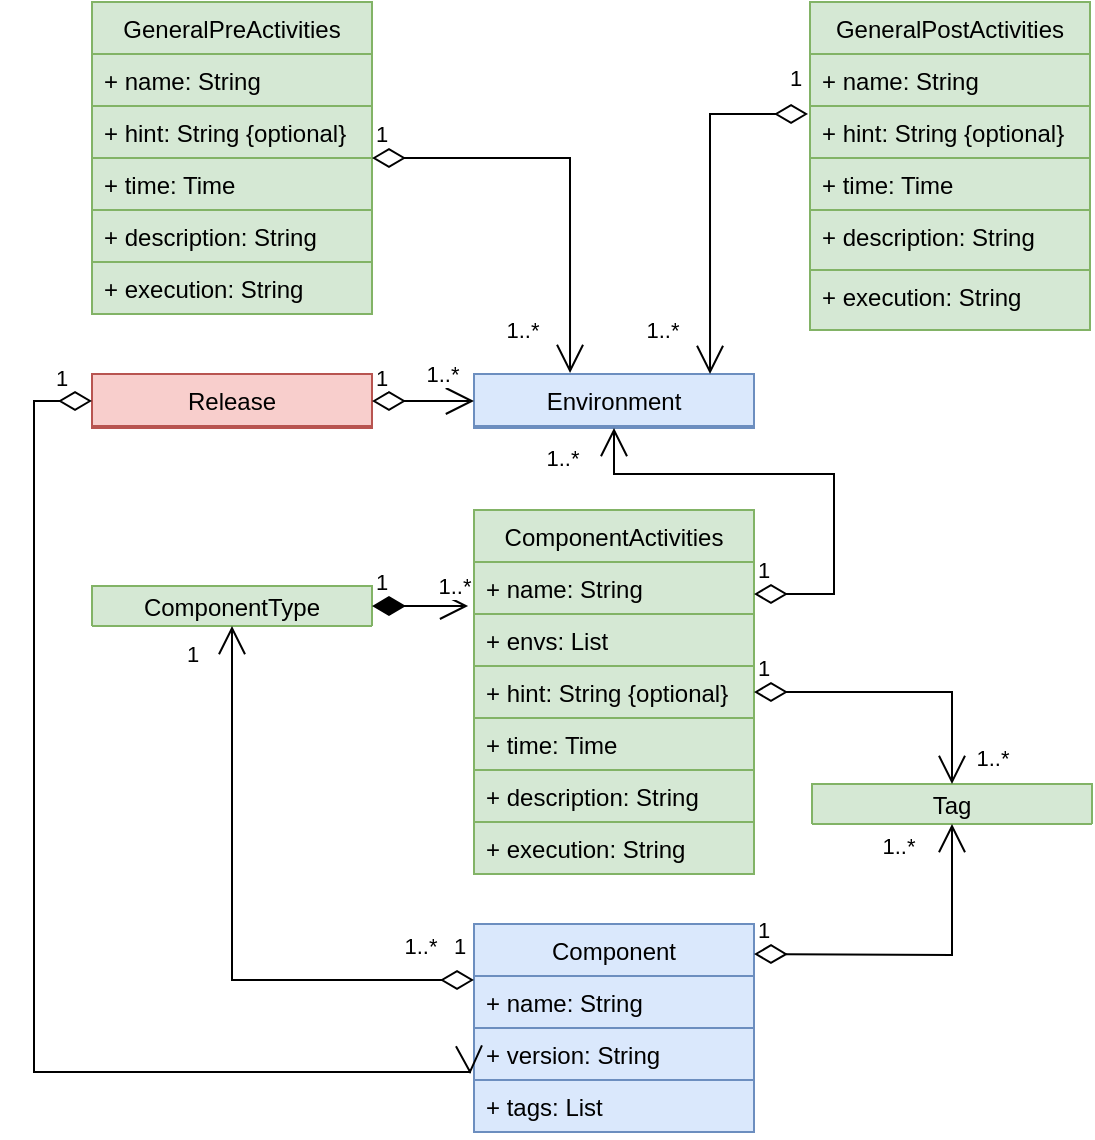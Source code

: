 <mxfile version="16.6.5" type="github">
  <diagram id="qTQyHa3P55nb8AETZ46H" name="Page-1">
    <mxGraphModel dx="1422" dy="752" grid="1" gridSize="10" guides="1" tooltips="1" connect="1" arrows="1" fold="1" page="1" pageScale="1" pageWidth="827" pageHeight="1169" math="0" shadow="0">
      <root>
        <mxCell id="0" />
        <mxCell id="1" parent="0" />
        <mxCell id="mDCQHi0GecgMQoZYUr2C-1" value="GeneralPreActivities" style="swimlane;fontStyle=0;childLayout=stackLayout;horizontal=1;startSize=26;fillColor=#d5e8d4;horizontalStack=0;resizeParent=1;resizeParentMax=0;resizeLast=0;collapsible=1;marginBottom=0;strokeColor=#82b366;" parent="1" vertex="1">
          <mxGeometry x="69" y="5" width="140" height="156" as="geometry" />
        </mxCell>
        <mxCell id="mDCQHi0GecgMQoZYUr2C-2" value="+ name: String" style="text;strokeColor=#82b366;fillColor=#d5e8d4;align=left;verticalAlign=top;spacingLeft=4;spacingRight=4;overflow=hidden;rotatable=0;points=[[0,0.5],[1,0.5]];portConstraint=eastwest;" parent="mDCQHi0GecgMQoZYUr2C-1" vertex="1">
          <mxGeometry y="26" width="140" height="26" as="geometry" />
        </mxCell>
        <mxCell id="mDCQHi0GecgMQoZYUr2C-7" value="+ hint: String {optional}" style="text;strokeColor=#82b366;fillColor=#d5e8d4;align=left;verticalAlign=top;spacingLeft=4;spacingRight=4;overflow=hidden;rotatable=0;points=[[0,0.5],[1,0.5]];portConstraint=eastwest;" parent="mDCQHi0GecgMQoZYUr2C-1" vertex="1">
          <mxGeometry y="52" width="140" height="26" as="geometry" />
        </mxCell>
        <mxCell id="mDCQHi0GecgMQoZYUr2C-6" value="+ time: Time" style="text;strokeColor=#82b366;fillColor=#d5e8d4;align=left;verticalAlign=top;spacingLeft=4;spacingRight=4;overflow=hidden;rotatable=0;points=[[0,0.5],[1,0.5]];portConstraint=eastwest;" parent="mDCQHi0GecgMQoZYUr2C-1" vertex="1">
          <mxGeometry y="78" width="140" height="26" as="geometry" />
        </mxCell>
        <mxCell id="ZCo5ydRf8gwsf1Bdayyy-8" value="+ description: String" style="text;strokeColor=#82b366;fillColor=#d5e8d4;align=left;verticalAlign=top;spacingLeft=4;spacingRight=4;overflow=hidden;rotatable=0;points=[[0,0.5],[1,0.5]];portConstraint=eastwest;" vertex="1" parent="mDCQHi0GecgMQoZYUr2C-1">
          <mxGeometry y="104" width="140" height="26" as="geometry" />
        </mxCell>
        <mxCell id="ZCo5ydRf8gwsf1Bdayyy-10" value="+ execution: String" style="text;strokeColor=#82b366;fillColor=#d5e8d4;align=left;verticalAlign=top;spacingLeft=4;spacingRight=4;overflow=hidden;rotatable=0;points=[[0,0.5],[1,0.5]];portConstraint=eastwest;" vertex="1" parent="mDCQHi0GecgMQoZYUr2C-1">
          <mxGeometry y="130" width="140" height="26" as="geometry" />
        </mxCell>
        <mxCell id="mDCQHi0GecgMQoZYUr2C-8" value="GeneralPostActivities" style="swimlane;fontStyle=0;childLayout=stackLayout;horizontal=1;startSize=26;fillColor=#d5e8d4;horizontalStack=0;resizeParent=1;resizeParentMax=0;resizeLast=0;collapsible=1;marginBottom=0;strokeColor=#82b366;" parent="1" vertex="1">
          <mxGeometry x="428" y="5" width="140" height="164" as="geometry" />
        </mxCell>
        <mxCell id="mDCQHi0GecgMQoZYUr2C-9" value="+ name: String" style="text;strokeColor=#82b366;fillColor=#d5e8d4;align=left;verticalAlign=top;spacingLeft=4;spacingRight=4;overflow=hidden;rotatable=0;points=[[0,0.5],[1,0.5]];portConstraint=eastwest;" parent="mDCQHi0GecgMQoZYUr2C-8" vertex="1">
          <mxGeometry y="26" width="140" height="26" as="geometry" />
        </mxCell>
        <object label="+ hint: String {optional}" dfads="" id="mDCQHi0GecgMQoZYUr2C-11">
          <mxCell style="text;strokeColor=#82b366;fillColor=#d5e8d4;align=left;verticalAlign=top;spacingLeft=4;spacingRight=4;overflow=hidden;rotatable=0;points=[[0,0.5],[1,0.5]];portConstraint=eastwest;" parent="mDCQHi0GecgMQoZYUr2C-8" vertex="1">
            <mxGeometry y="52" width="140" height="26" as="geometry" />
          </mxCell>
        </object>
        <mxCell id="mDCQHi0GecgMQoZYUr2C-12" value="+ time: Time" style="text;strokeColor=#82b366;fillColor=#d5e8d4;align=left;verticalAlign=top;spacingLeft=4;spacingRight=4;overflow=hidden;rotatable=0;points=[[0,0.5],[1,0.5]];portConstraint=eastwest;" parent="mDCQHi0GecgMQoZYUr2C-8" vertex="1">
          <mxGeometry y="78" width="140" height="26" as="geometry" />
        </mxCell>
        <mxCell id="ZCo5ydRf8gwsf1Bdayyy-7" value="+ description: String" style="text;strokeColor=#82b366;fillColor=#d5e8d4;align=left;verticalAlign=top;spacingLeft=4;spacingRight=4;overflow=hidden;rotatable=0;points=[[0,0.5],[1,0.5]];portConstraint=eastwest;" vertex="1" parent="mDCQHi0GecgMQoZYUr2C-8">
          <mxGeometry y="104" width="140" height="30" as="geometry" />
        </mxCell>
        <mxCell id="ZCo5ydRf8gwsf1Bdayyy-11" value="+ execution: String" style="text;strokeColor=#82b366;fillColor=#d5e8d4;align=left;verticalAlign=top;spacingLeft=4;spacingRight=4;overflow=hidden;rotatable=0;points=[[0,0.5],[1,0.5]];portConstraint=eastwest;" vertex="1" parent="mDCQHi0GecgMQoZYUr2C-8">
          <mxGeometry y="134" width="140" height="30" as="geometry" />
        </mxCell>
        <mxCell id="mDCQHi0GecgMQoZYUr2C-13" value="Environment" style="swimlane;fontStyle=0;childLayout=stackLayout;horizontal=1;startSize=26;fillColor=#dae8fc;horizontalStack=0;resizeParent=1;resizeParentMax=0;resizeLast=0;collapsible=1;marginBottom=0;strokeColor=#6c8ebf;" parent="1" vertex="1">
          <mxGeometry x="260" y="191" width="140" height="27" as="geometry">
            <mxRectangle x="310" y="153" width="100" height="26" as="alternateBounds" />
          </mxGeometry>
        </mxCell>
        <mxCell id="mDCQHi0GecgMQoZYUr2C-18" value="Component" style="swimlane;fontStyle=0;childLayout=stackLayout;horizontal=1;startSize=26;fillColor=#dae8fc;horizontalStack=0;resizeParent=1;resizeParentMax=0;resizeLast=0;collapsible=1;marginBottom=0;strokeColor=#6c8ebf;" parent="1" vertex="1">
          <mxGeometry x="260" y="466" width="140" height="104" as="geometry" />
        </mxCell>
        <mxCell id="mDCQHi0GecgMQoZYUr2C-19" value="+ name: String" style="text;strokeColor=#6c8ebf;fillColor=#dae8fc;align=left;verticalAlign=top;spacingLeft=4;spacingRight=4;overflow=hidden;rotatable=0;points=[[0,0.5],[1,0.5]];portConstraint=eastwest;" parent="mDCQHi0GecgMQoZYUr2C-18" vertex="1">
          <mxGeometry y="26" width="140" height="26" as="geometry" />
        </mxCell>
        <mxCell id="mDCQHi0GecgMQoZYUr2C-21" value="+ version: String" style="text;strokeColor=#6c8ebf;fillColor=#dae8fc;align=left;verticalAlign=top;spacingLeft=4;spacingRight=4;overflow=hidden;rotatable=0;points=[[0,0.5],[1,0.5]];portConstraint=eastwest;" parent="mDCQHi0GecgMQoZYUr2C-18" vertex="1">
          <mxGeometry y="52" width="140" height="26" as="geometry" />
        </mxCell>
        <mxCell id="mDCQHi0GecgMQoZYUr2C-22" value="+ tags: List" style="text;strokeColor=#6c8ebf;fillColor=#dae8fc;align=left;verticalAlign=top;spacingLeft=4;spacingRight=4;overflow=hidden;rotatable=0;points=[[0,0.5],[1,0.5]];portConstraint=eastwest;" parent="mDCQHi0GecgMQoZYUr2C-18" vertex="1">
          <mxGeometry y="78" width="140" height="26" as="geometry" />
        </mxCell>
        <mxCell id="mDCQHi0GecgMQoZYUr2C-23" value="ComponentType" style="swimlane;fontStyle=0;childLayout=stackLayout;horizontal=1;startSize=26;fillColor=#d5e8d4;horizontalStack=0;resizeParent=1;resizeParentMax=0;resizeLast=0;collapsible=1;marginBottom=0;strokeColor=#82b366;" parent="1" vertex="1">
          <mxGeometry x="69" y="297" width="140" height="20" as="geometry" />
        </mxCell>
        <mxCell id="mDCQHi0GecgMQoZYUr2C-28" value="ComponentActivities" style="swimlane;fontStyle=0;childLayout=stackLayout;horizontal=1;startSize=26;fillColor=#d5e8d4;horizontalStack=0;resizeParent=1;resizeParentMax=0;resizeLast=0;collapsible=1;marginBottom=0;strokeColor=#82b366;" parent="1" vertex="1">
          <mxGeometry x="260" y="259" width="140" height="182" as="geometry">
            <mxRectangle x="253" y="220" width="140" height="26" as="alternateBounds" />
          </mxGeometry>
        </mxCell>
        <mxCell id="mDCQHi0GecgMQoZYUr2C-29" value="+ name: String" style="text;strokeColor=#82b366;fillColor=#d5e8d4;align=left;verticalAlign=top;spacingLeft=4;spacingRight=4;overflow=hidden;rotatable=0;points=[[0,0.5],[1,0.5]];portConstraint=eastwest;" parent="mDCQHi0GecgMQoZYUr2C-28" vertex="1">
          <mxGeometry y="26" width="140" height="26" as="geometry" />
        </mxCell>
        <mxCell id="mDCQHi0GecgMQoZYUr2C-30" value="+ envs: List" style="text;strokeColor=#82b366;fillColor=#d5e8d4;align=left;verticalAlign=top;spacingLeft=4;spacingRight=4;overflow=hidden;rotatable=0;points=[[0,0.5],[1,0.5]];portConstraint=eastwest;" parent="mDCQHi0GecgMQoZYUr2C-28" vertex="1">
          <mxGeometry y="52" width="140" height="26" as="geometry" />
        </mxCell>
        <mxCell id="mDCQHi0GecgMQoZYUr2C-31" value="+ hint: String {optional}" style="text;strokeColor=#82b366;fillColor=#d5e8d4;align=left;verticalAlign=top;spacingLeft=4;spacingRight=4;overflow=hidden;rotatable=0;points=[[0,0.5],[1,0.5]];portConstraint=eastwest;" parent="mDCQHi0GecgMQoZYUr2C-28" vertex="1">
          <mxGeometry y="78" width="140" height="26" as="geometry" />
        </mxCell>
        <mxCell id="mDCQHi0GecgMQoZYUr2C-32" value="+ time: Time" style="text;strokeColor=#82b366;fillColor=#d5e8d4;align=left;verticalAlign=top;spacingLeft=4;spacingRight=4;overflow=hidden;rotatable=0;points=[[0,0.5],[1,0.5]];portConstraint=eastwest;" parent="mDCQHi0GecgMQoZYUr2C-28" vertex="1">
          <mxGeometry y="104" width="140" height="26" as="geometry" />
        </mxCell>
        <mxCell id="ZCo5ydRf8gwsf1Bdayyy-9" value="+ description: String" style="text;strokeColor=#82b366;fillColor=#d5e8d4;align=left;verticalAlign=top;spacingLeft=4;spacingRight=4;overflow=hidden;rotatable=0;points=[[0,0.5],[1,0.5]];portConstraint=eastwest;" vertex="1" parent="mDCQHi0GecgMQoZYUr2C-28">
          <mxGeometry y="130" width="140" height="26" as="geometry" />
        </mxCell>
        <mxCell id="ZCo5ydRf8gwsf1Bdayyy-12" value="+ execution: String" style="text;strokeColor=#82b366;fillColor=#d5e8d4;align=left;verticalAlign=top;spacingLeft=4;spacingRight=4;overflow=hidden;rotatable=0;points=[[0,0.5],[1,0.5]];portConstraint=eastwest;" vertex="1" parent="mDCQHi0GecgMQoZYUr2C-28">
          <mxGeometry y="156" width="140" height="26" as="geometry" />
        </mxCell>
        <mxCell id="mDCQHi0GecgMQoZYUr2C-34" value="Tag" style="swimlane;fontStyle=0;childLayout=stackLayout;horizontal=1;startSize=26;fillColor=#d5e8d4;horizontalStack=0;resizeParent=1;resizeParentMax=0;resizeLast=0;collapsible=1;marginBottom=0;strokeColor=#82b366;" parent="1" vertex="1">
          <mxGeometry x="429" y="396" width="140" height="20" as="geometry" />
        </mxCell>
        <mxCell id="mDCQHi0GecgMQoZYUr2C-35" value="1" style="endArrow=open;html=1;endSize=12;startArrow=diamondThin;startSize=14;startFill=1;edgeStyle=orthogonalEdgeStyle;align=left;verticalAlign=bottom;rounded=0;exitX=1;exitY=0.5;exitDx=0;exitDy=0;entryX=-0.021;entryY=0.846;entryDx=0;entryDy=0;entryPerimeter=0;" parent="1" source="mDCQHi0GecgMQoZYUr2C-23" target="mDCQHi0GecgMQoZYUr2C-29" edge="1">
          <mxGeometry x="-1" y="3" relative="1" as="geometry">
            <mxPoint y="521" as="sourcePoint" />
            <mxPoint x="160" y="521" as="targetPoint" />
          </mxGeometry>
        </mxCell>
        <mxCell id="mDCQHi0GecgMQoZYUr2C-36" value="1..*" style="edgeLabel;html=1;align=center;verticalAlign=middle;resizable=0;points=[];" parent="mDCQHi0GecgMQoZYUr2C-35" vertex="1" connectable="0">
          <mxGeometry x="0.716" y="1" relative="1" as="geometry">
            <mxPoint y="-9" as="offset" />
          </mxGeometry>
        </mxCell>
        <mxCell id="mDCQHi0GecgMQoZYUr2C-39" value="1" style="endArrow=open;html=1;endSize=12;startArrow=diamondThin;startSize=14;startFill=0;edgeStyle=orthogonalEdgeStyle;align=left;verticalAlign=bottom;rounded=0;entryX=0.5;entryY=1;entryDx=0;entryDy=0;" parent="1" target="mDCQHi0GecgMQoZYUr2C-34" edge="1">
          <mxGeometry x="-1" y="3" relative="1" as="geometry">
            <mxPoint x="400" y="481" as="sourcePoint" />
            <mxPoint x="650" y="561" as="targetPoint" />
          </mxGeometry>
        </mxCell>
        <mxCell id="mDCQHi0GecgMQoZYUr2C-40" value="1" style="endArrow=open;html=1;endSize=12;startArrow=diamondThin;startSize=14;startFill=0;edgeStyle=orthogonalEdgeStyle;align=left;verticalAlign=bottom;rounded=0;entryX=0.5;entryY=0;entryDx=0;entryDy=0;exitX=1;exitY=0.5;exitDx=0;exitDy=0;" parent="1" source="mDCQHi0GecgMQoZYUr2C-31" target="mDCQHi0GecgMQoZYUr2C-34" edge="1">
          <mxGeometry x="-1" y="3" relative="1" as="geometry">
            <mxPoint x="414.06" y="545.006" as="sourcePoint" />
            <mxPoint x="570" y="473" as="targetPoint" />
          </mxGeometry>
        </mxCell>
        <mxCell id="mDCQHi0GecgMQoZYUr2C-41" value="1..*" style="edgeLabel;html=1;align=center;verticalAlign=middle;resizable=0;points=[];" parent="mDCQHi0GecgMQoZYUr2C-40" vertex="1" connectable="0">
          <mxGeometry x="0.87" y="-2" relative="1" as="geometry">
            <mxPoint x="22" y="-4" as="offset" />
          </mxGeometry>
        </mxCell>
        <mxCell id="mDCQHi0GecgMQoZYUr2C-42" value="1..*" style="edgeLabel;html=1;align=center;verticalAlign=middle;resizable=0;points=[];" parent="1" vertex="1" connectable="0">
          <mxGeometry x="499" y="356" as="geometry">
            <mxPoint x="-27" y="71" as="offset" />
          </mxGeometry>
        </mxCell>
        <mxCell id="mDCQHi0GecgMQoZYUr2C-43" value="1" style="endArrow=open;html=1;endSize=12;startArrow=diamondThin;startSize=14;startFill=0;edgeStyle=orthogonalEdgeStyle;align=left;verticalAlign=bottom;rounded=0;entryX=0.5;entryY=1;entryDx=0;entryDy=0;" parent="1" target="mDCQHi0GecgMQoZYUr2C-13" edge="1">
          <mxGeometry x="-1" y="3" relative="1" as="geometry">
            <mxPoint x="400" y="301" as="sourcePoint" />
            <mxPoint x="610" y="311" as="targetPoint" />
            <Array as="points">
              <mxPoint x="440" y="301" />
              <mxPoint x="440" y="241" />
              <mxPoint x="330" y="241" />
            </Array>
          </mxGeometry>
        </mxCell>
        <mxCell id="mDCQHi0GecgMQoZYUr2C-44" value="1" style="endArrow=open;html=1;endSize=12;startArrow=diamondThin;startSize=14;startFill=0;edgeStyle=orthogonalEdgeStyle;align=left;verticalAlign=bottom;rounded=0;exitX=1;exitY=0.5;exitDx=0;exitDy=0;entryX=0.343;entryY=-0.019;entryDx=0;entryDy=0;entryPerimeter=0;" parent="1" source="mDCQHi0GecgMQoZYUr2C-1" target="mDCQHi0GecgMQoZYUr2C-13" edge="1">
          <mxGeometry x="-1" y="3" relative="1" as="geometry">
            <mxPoint x="150" y="131" as="sourcePoint" />
            <mxPoint x="310" y="131" as="targetPoint" />
          </mxGeometry>
        </mxCell>
        <mxCell id="mDCQHi0GecgMQoZYUr2C-46" value="1" style="endArrow=open;html=1;endSize=12;startArrow=diamondThin;startSize=14;startFill=0;edgeStyle=orthogonalEdgeStyle;align=left;verticalAlign=bottom;rounded=0;exitX=0;exitY=0.077;exitDx=0;exitDy=0;exitPerimeter=0;entryX=0.5;entryY=1;entryDx=0;entryDy=0;" parent="1" source="mDCQHi0GecgMQoZYUr2C-19" target="mDCQHi0GecgMQoZYUr2C-23" edge="1">
          <mxGeometry x="-0.921" y="-8" relative="1" as="geometry">
            <mxPoint x="-20" y="531" as="sourcePoint" />
            <mxPoint x="140" y="531" as="targetPoint" />
            <mxPoint as="offset" />
          </mxGeometry>
        </mxCell>
        <mxCell id="mDCQHi0GecgMQoZYUr2C-47" value="1" style="edgeLabel;html=1;align=center;verticalAlign=middle;resizable=0;points=[];" parent="mDCQHi0GecgMQoZYUr2C-46" vertex="1" connectable="0">
          <mxGeometry x="0.921" relative="1" as="geometry">
            <mxPoint x="-20" y="2" as="offset" />
          </mxGeometry>
        </mxCell>
        <mxCell id="mDCQHi0GecgMQoZYUr2C-48" value="1..*" style="edgeLabel;html=1;align=center;verticalAlign=middle;resizable=0;points=[];" parent="1" vertex="1" connectable="0">
          <mxGeometry x="270.0" y="306.997" as="geometry">
            <mxPoint x="14" y="-138" as="offset" />
          </mxGeometry>
        </mxCell>
        <mxCell id="mDCQHi0GecgMQoZYUr2C-49" value="1..*" style="edgeLabel;html=1;align=center;verticalAlign=middle;resizable=0;points=[];" parent="1" vertex="1" connectable="0">
          <mxGeometry x="290.0" y="370.997" as="geometry">
            <mxPoint x="14" y="-138" as="offset" />
          </mxGeometry>
        </mxCell>
        <mxCell id="mDCQHi0GecgMQoZYUr2C-50" value="1..*" style="edgeLabel;html=1;align=center;verticalAlign=middle;resizable=0;points=[];" parent="1" vertex="1" connectable="0">
          <mxGeometry x="340.0" y="306.997" as="geometry">
            <mxPoint x="14" y="-138" as="offset" />
          </mxGeometry>
        </mxCell>
        <mxCell id="mDCQHi0GecgMQoZYUr2C-52" value="1" style="endArrow=open;html=1;endSize=12;startArrow=diamondThin;startSize=14;startFill=0;edgeStyle=orthogonalEdgeStyle;align=left;verticalAlign=bottom;rounded=0;exitX=-0.007;exitY=1.154;exitDx=0;exitDy=0;entryX=0.843;entryY=0;entryDx=0;entryDy=0;entryPerimeter=0;exitPerimeter=0;" parent="1" source="mDCQHi0GecgMQoZYUr2C-9" target="mDCQHi0GecgMQoZYUr2C-13" edge="1">
          <mxGeometry x="-0.879" y="-9" relative="1" as="geometry">
            <mxPoint x="440" y="121" as="sourcePoint" />
            <mxPoint x="329" y="175" as="targetPoint" />
            <mxPoint as="offset" />
          </mxGeometry>
        </mxCell>
        <mxCell id="mDCQHi0GecgMQoZYUr2C-54" value="Release" style="swimlane;fontStyle=0;childLayout=stackLayout;horizontal=1;startSize=26;fillColor=#f8cecc;horizontalStack=0;resizeParent=1;resizeParentMax=0;resizeLast=0;collapsible=1;marginBottom=0;strokeColor=#b85450;" parent="1" vertex="1">
          <mxGeometry x="69" y="191" width="140" height="27" as="geometry">
            <mxRectangle x="310" y="153" width="100" height="26" as="alternateBounds" />
          </mxGeometry>
        </mxCell>
        <mxCell id="mDCQHi0GecgMQoZYUr2C-55" value="1" style="endArrow=open;html=1;endSize=12;startArrow=diamondThin;startSize=14;startFill=0;edgeStyle=orthogonalEdgeStyle;align=left;verticalAlign=bottom;rounded=0;entryX=0;entryY=0.5;entryDx=0;entryDy=0;exitX=1;exitY=0.5;exitDx=0;exitDy=0;" parent="1" source="mDCQHi0GecgMQoZYUr2C-54" target="mDCQHi0GecgMQoZYUr2C-13" edge="1">
          <mxGeometry x="-1" y="3" relative="1" as="geometry">
            <mxPoint x="-60" y="361" as="sourcePoint" />
            <mxPoint x="100" y="361" as="targetPoint" />
          </mxGeometry>
        </mxCell>
        <mxCell id="mDCQHi0GecgMQoZYUr2C-57" value="1" style="endArrow=open;html=1;endSize=12;startArrow=diamondThin;startSize=14;startFill=0;edgeStyle=orthogonalEdgeStyle;align=left;verticalAlign=bottom;rounded=0;exitX=0;exitY=0.5;exitDx=0;exitDy=0;entryX=-0.014;entryY=0.885;entryDx=0;entryDy=0;entryPerimeter=0;" parent="1" source="mDCQHi0GecgMQoZYUr2C-54" target="mDCQHi0GecgMQoZYUr2C-21" edge="1">
          <mxGeometry x="-0.929" y="-3" relative="1" as="geometry">
            <mxPoint x="170" y="481" as="sourcePoint" />
            <mxPoint x="10" y="481" as="targetPoint" />
            <Array as="points">
              <mxPoint x="40" y="205" />
              <mxPoint x="40" y="540" />
            </Array>
            <mxPoint as="offset" />
          </mxGeometry>
        </mxCell>
        <mxCell id="mDCQHi0GecgMQoZYUr2C-58" value="1..*" style="edgeLabel;html=1;align=center;verticalAlign=middle;resizable=0;points=[];" parent="1" vertex="1" connectable="0">
          <mxGeometry x="230.0" y="328.997" as="geometry">
            <mxPoint x="14" y="-138" as="offset" />
          </mxGeometry>
        </mxCell>
        <mxCell id="mDCQHi0GecgMQoZYUr2C-60" value="1..*" style="edgeLabel;html=1;align=center;verticalAlign=middle;resizable=0;points=[];" parent="1" vertex="1" connectable="0">
          <mxGeometry x="260" y="406" as="geometry">
            <mxPoint x="-27" y="71" as="offset" />
          </mxGeometry>
        </mxCell>
      </root>
    </mxGraphModel>
  </diagram>
</mxfile>
